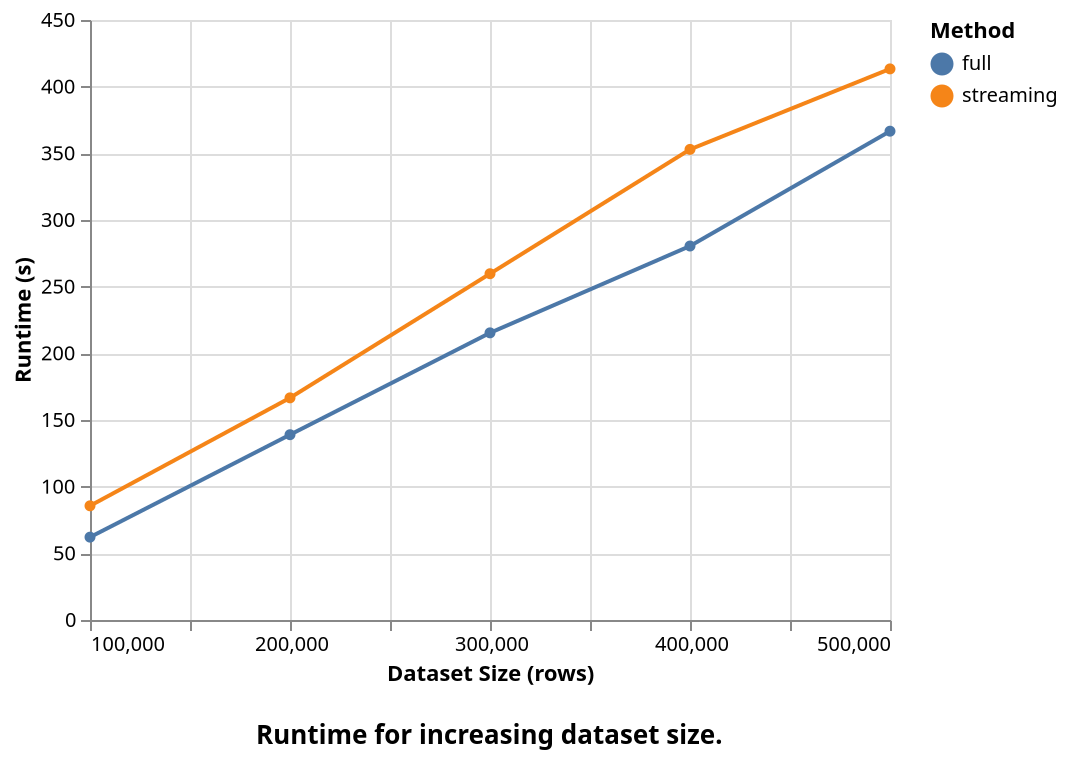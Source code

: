 {"config":{"view":{"width":400,"height":300}},"data":{"name":"data-bffbc5a44271088d02dda5494a2a1f56"},"mark":{"type":"line","point":true},"encoding":{"color":{"type":"nominal","field":"method","title":"Method"},"x":{"type":"quantitative","field":"size","title":"Dataset Size (rows)"},"y":{"type":"quantitative","field":"totaltime","title":"Runtime (s)"}},"$schema":"https://vega.github.io/schema/vega-lite/v2.6.0.json","datasets":{"data-bffbc5a44271088d02dda5494a2a1f56":[{"size":100000,"totaltime":62.14,"method":"full"},{"size":100000,"totaltime":85.64,"method":"streaming"},{"size":200000,"totaltime":138.97,"method":"full"},{"size":200000,"totaltime":166.61,"method":"streaming"},{"size":300000,"totaltime":215.36,"method":"full"},{"size":300000,"totaltime":259.71,"method":"streaming"},{"size":400000,"totaltime":280.48,"method":"full"},{"size":400000,"totaltime":352.96,"method":"streaming"},{"size":500000,"totaltime":366.61,"method":"full"},{"size":500000,"totaltime":413.33,"method":"streaming"}]},"title":{"text":"Runtime for increasing dataset size.","orient":"bottom","anchor":"middle","offset":20}}